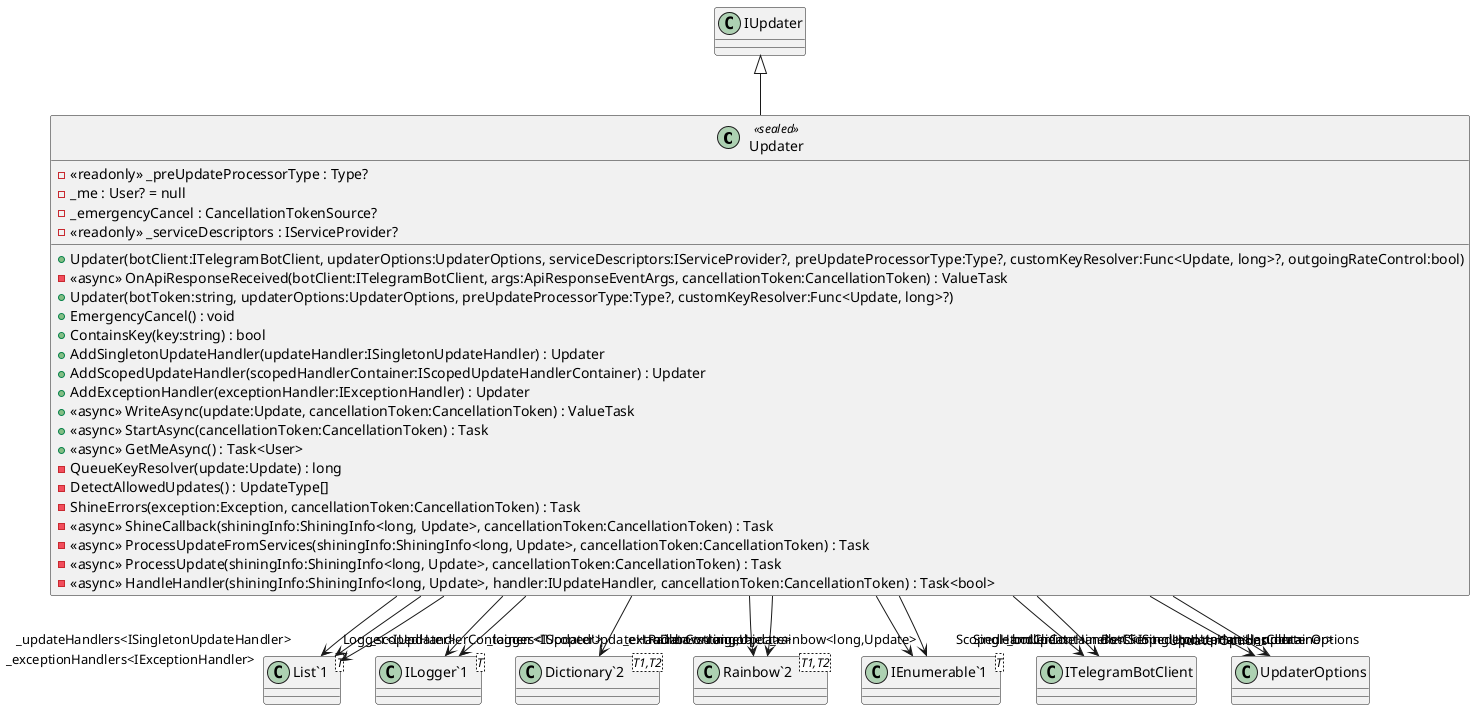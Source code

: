 @startuml
class Updater <<sealed>> {
    - <<readonly>> _preUpdateProcessorType : Type?
    - _me : User? = null
    - _emergencyCancel : CancellationTokenSource?
    - <<readonly>> _serviceDescriptors : IServiceProvider?
    + Updater(botClient:ITelegramBotClient, updaterOptions:UpdaterOptions, serviceDescriptors:IServiceProvider?, preUpdateProcessorType:Type?, customKeyResolver:Func<Update, long>?, outgoingRateControl:bool)
    - <<async>> OnApiResponseReceived(botClient:ITelegramBotClient, args:ApiResponseEventArgs, cancellationToken:CancellationToken) : ValueTask
    + Updater(botToken:string, updaterOptions:UpdaterOptions, preUpdateProcessorType:Type?, customKeyResolver:Func<Update, long>?)
    + EmergencyCancel() : void
    + ContainsKey(key:string) : bool
    + AddSingletonUpdateHandler(updateHandler:ISingletonUpdateHandler) : Updater
    + AddScopedUpdateHandler(scopedHandlerContainer:IScopedUpdateHandlerContainer) : Updater
    + AddExceptionHandler(exceptionHandler:IExceptionHandler) : Updater
    + <<async>> WriteAsync(update:Update, cancellationToken:CancellationToken) : ValueTask
    + <<async>> StartAsync(cancellationToken:CancellationToken) : Task
    + <<async>> GetMeAsync() : Task<User>
    - QueueKeyResolver(update:Update) : long
    - DetectAllowedUpdates() : UpdateType[]
    - ShineErrors(exception:Exception, cancellationToken:CancellationToken) : Task
    - <<async>> ShineCallback(shiningInfo:ShiningInfo<long, Update>, cancellationToken:CancellationToken) : Task
    - <<async>> ProcessUpdateFromServices(shiningInfo:ShiningInfo<long, Update>, cancellationToken:CancellationToken) : Task
    - <<async>> ProcessUpdate(shiningInfo:ShiningInfo<long, Update>, cancellationToken:CancellationToken) : Task
    - <<async>> HandleHandler(shiningInfo:ShiningInfo<long, Update>, handler:IUpdateHandler, cancellationToken:CancellationToken) : Task<bool>
}
class "List`1"<T> {
}
class "ILogger`1"<T> {
}
class "Dictionary`2"<T1,T2> {
}
class "Rainbow`2"<T1,T2> {
}
class "IEnumerable`1"<T> {
}
IUpdater <|-- Updater
Updater --> "_botClient" ITelegramBotClient
Updater --> "_updateHandlers<ISingletonUpdateHandler>" "List`1"
Updater --> "_scopedHandlerContainers<IScopedUpdateHandlerContainer>" "List`1"
Updater --> "_exceptionHandlers<IExceptionHandler>" "List`1"
Updater --> "_logger<IUpdater>" "ILogger`1"
Updater --> "_extraData<string,object>" "Dictionary`2"
Updater --> "_updaterOptions" UpdaterOptions
Updater --> "_rainbow<long,Update>" "Rainbow`2"
Updater --> "UpdaterOptions" UpdaterOptions
Updater --> "BotClient" ITelegramBotClient
Updater --> "Logger<IUpdater>" "ILogger`1"
Updater --> "Rainbow<long,Update>" "Rainbow`2"
Updater --> "ScopedHandlerContainers<IScopedUpdateHandlerContainer>" "IEnumerable`1"
Updater --> "SingletonUpdateHandlers<ISingletonUpdateHandler>" "IEnumerable`1"
@enduml
